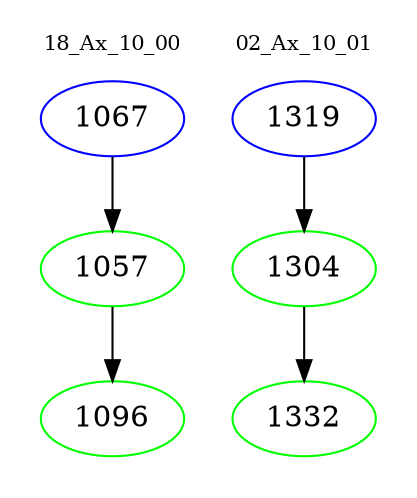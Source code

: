 digraph{
subgraph cluster_0 {
color = white
label = "18_Ax_10_00";
fontsize=10;
T0_1067 [label="1067", color="blue"]
T0_1067 -> T0_1057 [color="black"]
T0_1057 [label="1057", color="green"]
T0_1057 -> T0_1096 [color="black"]
T0_1096 [label="1096", color="green"]
}
subgraph cluster_1 {
color = white
label = "02_Ax_10_01";
fontsize=10;
T1_1319 [label="1319", color="blue"]
T1_1319 -> T1_1304 [color="black"]
T1_1304 [label="1304", color="green"]
T1_1304 -> T1_1332 [color="black"]
T1_1332 [label="1332", color="green"]
}
}
